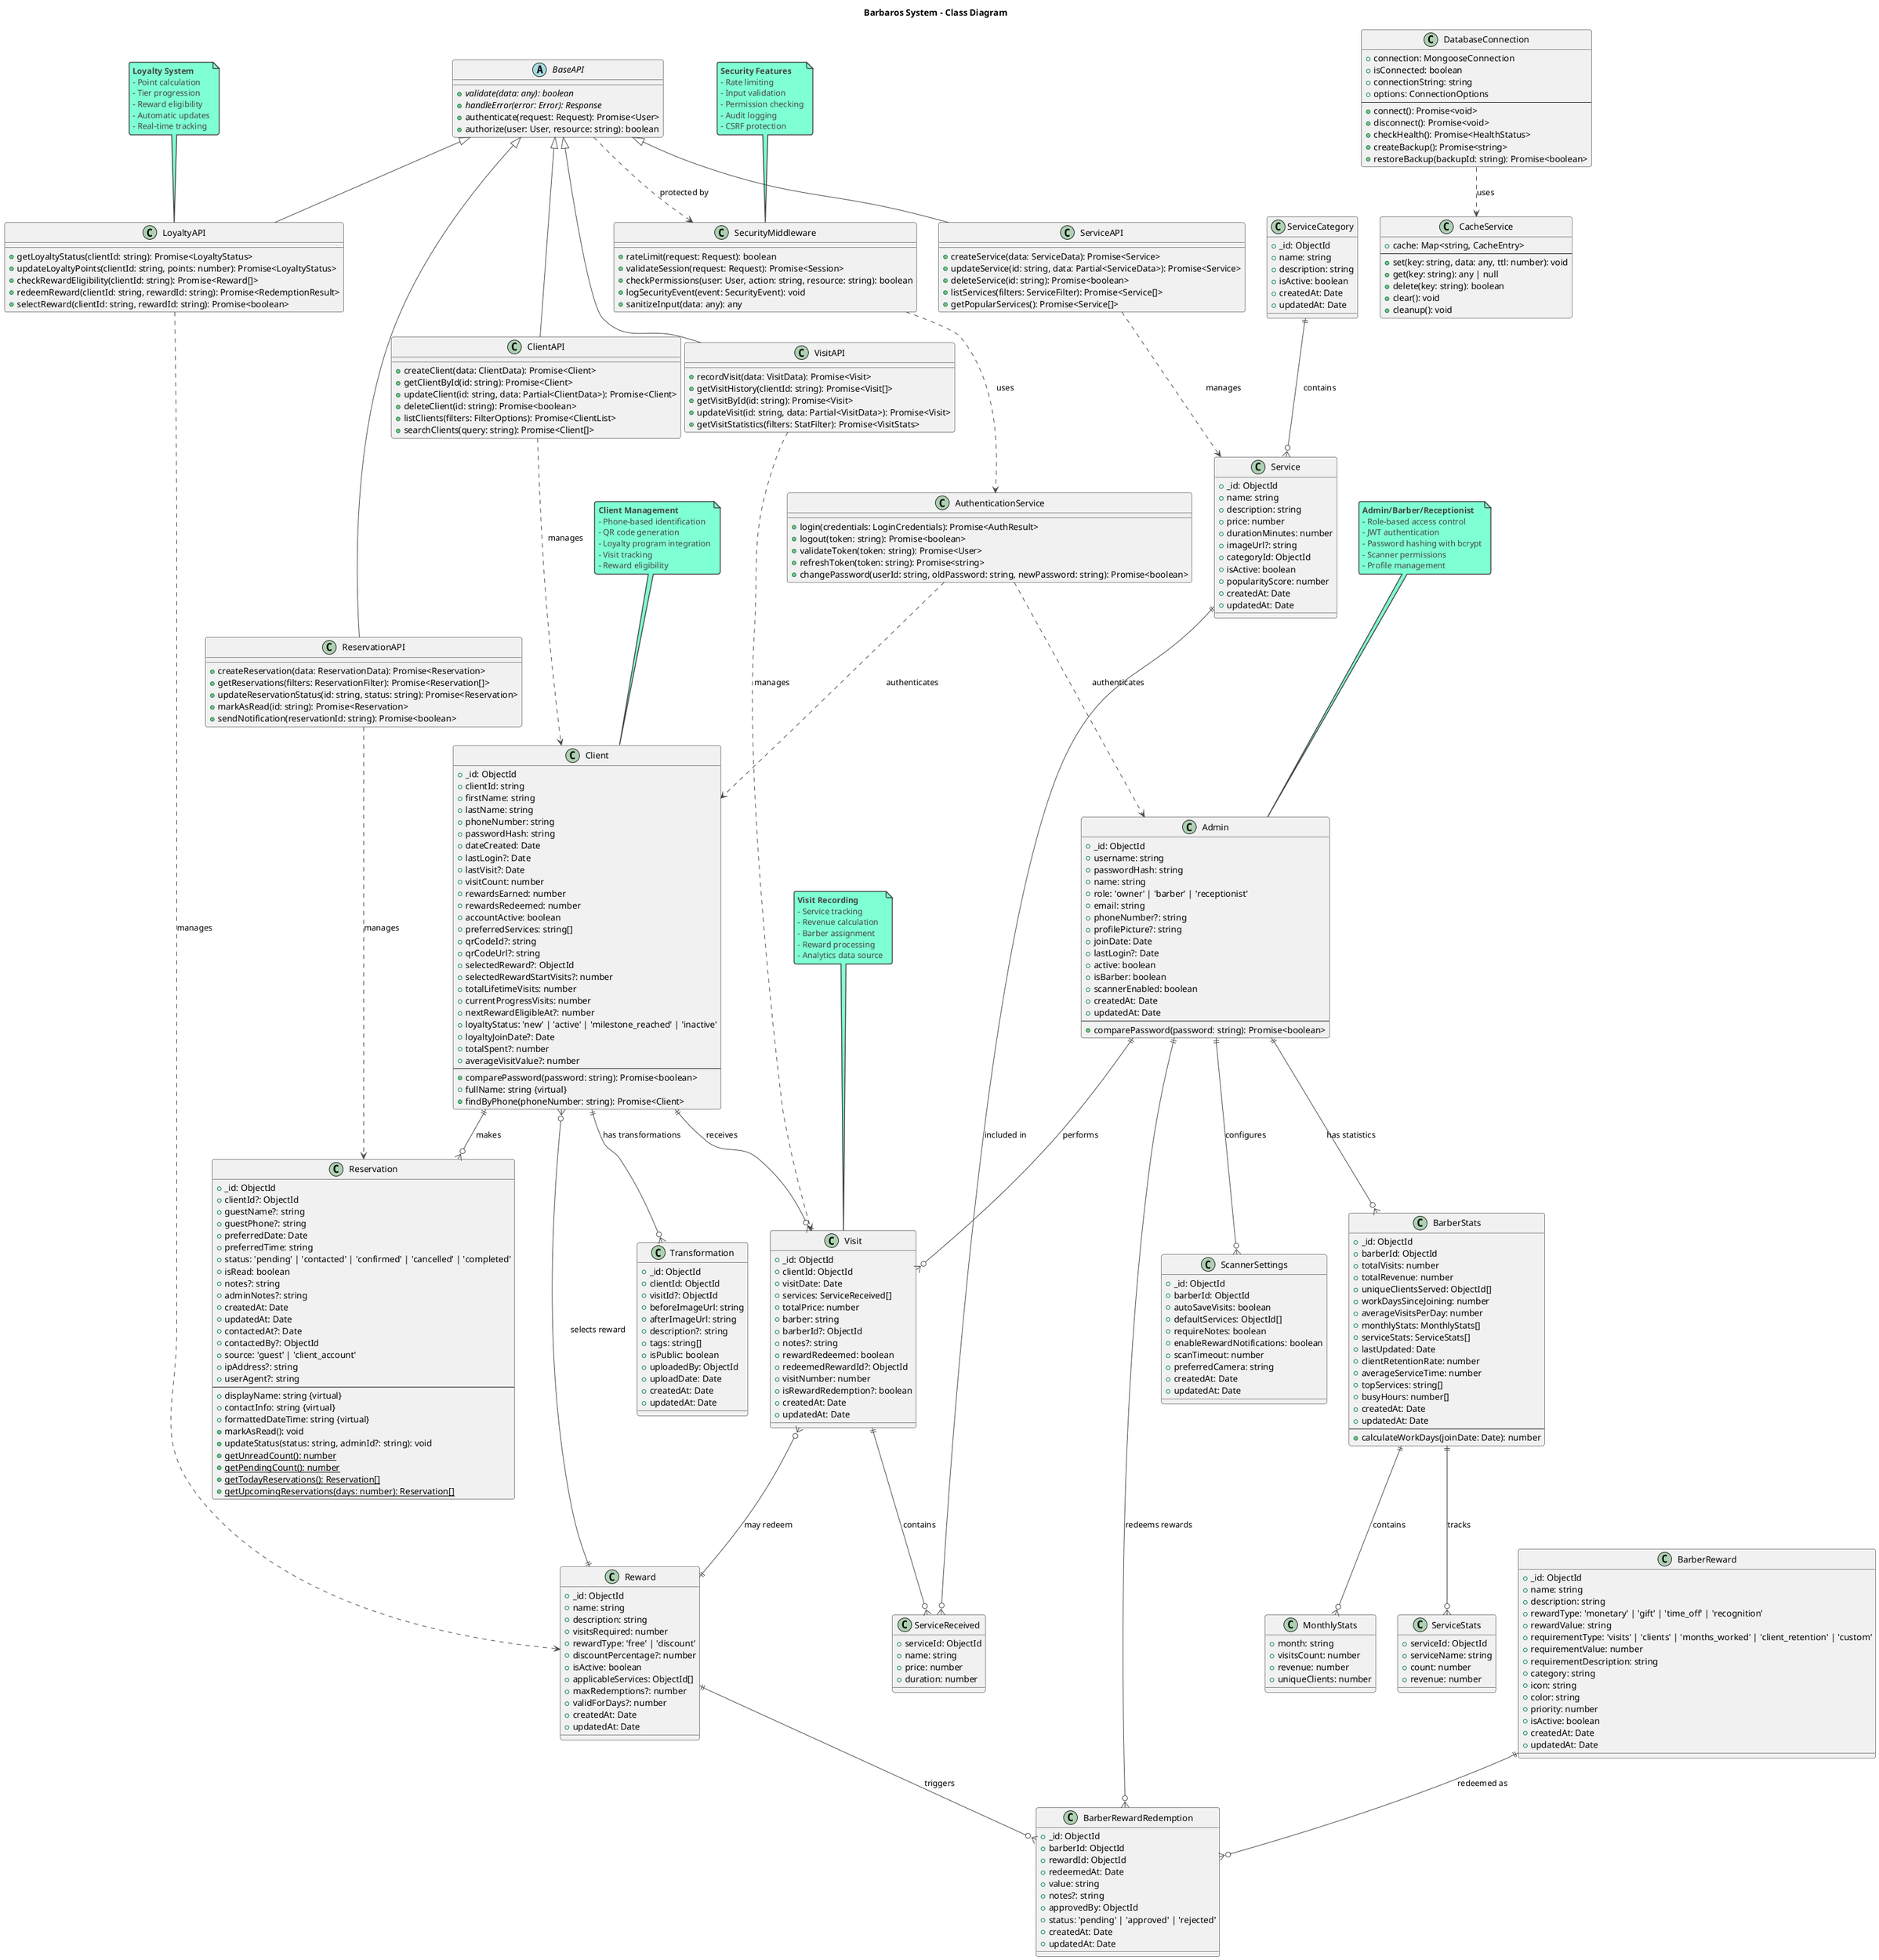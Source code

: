 @startuml Class Diagram

!theme vibrant
title **Barbaros System - Class Diagram**

' Core User Classes
class Admin {
  +_id: ObjectId
  +username: string
  +passwordHash: string
  +name: string
  +role: 'owner' | 'barber' | 'receptionist'
  +email: string
  +phoneNumber?: string
  +profilePicture?: string
  +joinDate: Date
  +lastLogin?: Date
  +active: boolean
  +isBarber: boolean
  +scannerEnabled: boolean
  +createdAt: Date
  +updatedAt: Date
  --
  +comparePassword(password: string): Promise<boolean>
}

class Client {
  +_id: ObjectId
  +clientId: string
  +firstName: string
  +lastName: string
  +phoneNumber: string
  +passwordHash: string
  +dateCreated: Date
  +lastLogin?: Date
  +lastVisit?: Date
  +visitCount: number
  +rewardsEarned: number
  +rewardsRedeemed: number
  +accountActive: boolean
  +preferredServices: string[]
  +qrCodeId?: string
  +qrCodeUrl?: string
  +selectedReward?: ObjectId
  +selectedRewardStartVisits?: number
  +totalLifetimeVisits: number
  +currentProgressVisits: number
  +nextRewardEligibleAt?: number
  +loyaltyStatus: 'new' | 'active' | 'milestone_reached' | 'inactive'
  +loyaltyJoinDate?: Date
  +totalSpent?: number
  +averageVisitValue?: number
  --
  +comparePassword(password: string): Promise<boolean>
  +fullName: string {virtual}
  +findByPhone(phoneNumber: string): Promise<Client>
}

' Service Management Classes
class ServiceCategory {
  +_id: ObjectId
  +name: string
  +description: string
  +isActive: boolean
  +createdAt: Date
  +updatedAt: Date
}

class Service {
  +_id: ObjectId
  +name: string
  +description: string
  +price: number
  +durationMinutes: number
  +imageUrl?: string
  +categoryId: ObjectId
  +isActive: boolean
  +popularityScore: number
  +createdAt: Date
  +updatedAt: Date
}

' Visit and Transaction Classes
class Visit {
  +_id: ObjectId
  +clientId: ObjectId
  +visitDate: Date
  +services: ServiceReceived[]
  +totalPrice: number
  +barber: string
  +barberId?: ObjectId
  +notes?: string
  +rewardRedeemed: boolean
  +redeemedRewardId?: ObjectId
  +visitNumber: number
  +isRewardRedemption?: boolean
  +createdAt: Date
  +updatedAt: Date
}

class ServiceReceived {
  +serviceId: ObjectId
  +name: string
  +price: number
  +duration: number
}

' Reservation System Classes
class Reservation {
  +_id: ObjectId
  +clientId?: ObjectId
  +guestName?: string
  +guestPhone?: string
  +preferredDate: Date
  +preferredTime: string
  +status: 'pending' | 'contacted' | 'confirmed' | 'cancelled' | 'completed'
  +isRead: boolean
  +notes?: string
  +adminNotes?: string
  +createdAt: Date
  +updatedAt: Date
  +contactedAt?: Date
  +contactedBy?: ObjectId
  +source: 'guest' | 'client_account'
  +ipAddress?: string
  +userAgent?: string
  --
  +displayName: string {virtual}
  +contactInfo: string {virtual}
  +formattedDateTime: string {virtual}
  +markAsRead(): void
  +updateStatus(status: string, adminId?: string): void
  +getUnreadCount(): number {static}
  +getPendingCount(): number {static}
  +getTodayReservations(): Reservation[] {static}
  +getUpcomingReservations(days: number): Reservation[] {static}
}

' Reward System Classes
class Reward {
  +_id: ObjectId
  +name: string
  +description: string
  +visitsRequired: number
  +rewardType: 'free' | 'discount'
  +discountPercentage?: number
  +isActive: boolean
  +applicableServices: ObjectId[]
  +maxRedemptions?: number
  +validForDays?: number
  +createdAt: Date
  +updatedAt: Date
}

class BarberReward {
  +_id: ObjectId
  +name: string
  +description: string
  +rewardType: 'monetary' | 'gift' | 'time_off' | 'recognition'
  +rewardValue: string
  +requirementType: 'visits' | 'clients' | 'months_worked' | 'client_retention' | 'custom'
  +requirementValue: number
  +requirementDescription: string
  +category: string
  +icon: string
  +color: string
  +priority: number
  +isActive: boolean
  +createdAt: Date
  +updatedAt: Date
}

class BarberRewardRedemption {
  +_id: ObjectId
  +barberId: ObjectId
  +rewardId: ObjectId
  +redeemedAt: Date
  +value: string
  +notes?: string
  +approvedBy: ObjectId
  +status: 'pending' | 'approved' | 'rejected'
  +createdAt: Date
  +updatedAt: Date
}

' Statistics and Analytics Classes
class BarberStats {
  +_id: ObjectId
  +barberId: ObjectId
  +totalVisits: number
  +totalRevenue: number
  +uniqueClientsServed: ObjectId[]
  +workDaysSinceJoining: number
  +averageVisitsPerDay: number
  +monthlyStats: MonthlyStats[]
  +serviceStats: ServiceStats[]
  +lastUpdated: Date
  +clientRetentionRate: number
  +averageServiceTime: number
  +topServices: string[]
  +busyHours: number[]
  +createdAt: Date
  +updatedAt: Date
  --
  +calculateWorkDays(joinDate: Date): number
}

class MonthlyStats {
  +month: string
  +visitsCount: number
  +revenue: number
  +uniqueClients: number
}

class ServiceStats {
  +serviceId: ObjectId
  +serviceName: string
  +count: number
  +revenue: number
}

' System Configuration Classes
class ScannerSettings {
  +_id: ObjectId
  +barberId: ObjectId
  +autoSaveVisits: boolean
  +defaultServices: ObjectId[]
  +requireNotes: boolean
  +enableRewardNotifications: boolean
  +scanTimeout: number
  +preferredCamera: string
  +createdAt: Date
  +updatedAt: Date
}

class Transformation {
  +_id: ObjectId
  +clientId: ObjectId
  +visitId?: ObjectId
  +beforeImageUrl: string
  +afterImageUrl: string
  +description?: string
  +tags: string[]
  +isPublic: boolean
  +uploadedBy: ObjectId
  +uploadDate: Date
  +createdAt: Date
  +updatedAt: Date
}

' API and Service Classes
abstract class BaseAPI {
  +{abstract} validate(data: any): boolean
  +{abstract} handleError(error: Error): Response
  +authenticate(request: Request): Promise<User>
  +authorize(user: User, resource: string): boolean
}

class ClientAPI extends BaseAPI {
  +createClient(data: ClientData): Promise<Client>
  +getClientById(id: string): Promise<Client>
  +updateClient(id: string, data: Partial<ClientData>): Promise<Client>
  +deleteClient(id: string): Promise<boolean>
  +listClients(filters: FilterOptions): Promise<ClientList>
  +searchClients(query: string): Promise<Client[]>
}

class VisitAPI extends BaseAPI {
  +recordVisit(data: VisitData): Promise<Visit>
  +getVisitHistory(clientId: string): Promise<Visit[]>
  +getVisitById(id: string): Promise<Visit>
  +updateVisit(id: string, data: Partial<VisitData>): Promise<Visit>
  +getVisitStatistics(filters: StatFilter): Promise<VisitStats>
}

class ReservationAPI extends BaseAPI {
  +createReservation(data: ReservationData): Promise<Reservation>
  +getReservations(filters: ReservationFilter): Promise<Reservation[]>
  +updateReservationStatus(id: string, status: string): Promise<Reservation>
  +markAsRead(id: string): Promise<Reservation>
  +sendNotification(reservationId: string): Promise<boolean>
}

class ServiceAPI extends BaseAPI {
  +createService(data: ServiceData): Promise<Service>
  +updateService(id: string, data: Partial<ServiceData>): Promise<Service>
  +deleteService(id: string): Promise<boolean>
  +listServices(filters: ServiceFilter): Promise<Service[]>
  +getPopularServices(): Promise<Service[]>
}

class LoyaltyAPI extends BaseAPI {
  +getLoyaltyStatus(clientId: string): Promise<LoyaltyStatus>
  +updateLoyaltyPoints(clientId: string, points: number): Promise<LoyaltyStatus>
  +checkRewardEligibility(clientId: string): Promise<Reward[]>
  +redeemReward(clientId: string, rewardId: string): Promise<RedemptionResult>
  +selectReward(clientId: string, rewardId: string): Promise<boolean>
}

' Authentication and Security Classes
class AuthenticationService {
  +login(credentials: LoginCredentials): Promise<AuthResult>
  +logout(token: string): Promise<boolean>
  +validateToken(token: string): Promise<User>
  +refreshToken(token: string): Promise<string>
  +changePassword(userId: string, oldPassword: string, newPassword: string): Promise<boolean>
}

class SecurityMiddleware {
  +rateLimit(request: Request): boolean
  +validateSession(request: Request): Promise<Session>
  +checkPermissions(user: User, action: string, resource: string): boolean
  +logSecurityEvent(event: SecurityEvent): void
  +sanitizeInput(data: any): any
}

' Database Connection Classes
class DatabaseConnection {
  +connection: MongooseConnection
  +isConnected: boolean
  +connectionString: string
  +options: ConnectionOptions
  --
  +connect(): Promise<void>
  +disconnect(): Promise<void>
  +checkHealth(): Promise<HealthStatus>
  +createBackup(): Promise<string>
  +restoreBackup(backupId: string): Promise<boolean>
}

class CacheService {
  +cache: Map<string, CacheEntry>
  --
  +set(key: string, data: any, ttl: number): void
  +get(key: string): any | null
  +delete(key: string): boolean
  +clear(): void
  +cleanup(): void
}

' Relationships
Admin ||--o{ Visit : "performs"
Admin ||--o{ BarberStats : "has statistics"
Admin ||--o{ BarberRewardRedemption : "redeems rewards"
Admin ||--o{ ScannerSettings : "configures"

Client ||--o{ Visit : "receives"
Client ||--o{ Reservation : "makes"
Client ||--o{ Transformation : "has transformations"
Client }o--|| Reward : "selects reward"

ServiceCategory ||--o{ Service : "contains"
Service ||--o{ ServiceReceived : "included in"
Visit ||--o{ ServiceReceived : "contains"
Visit }o--|| Reward : "may redeem"

Reward ||--o{ BarberRewardRedemption : "triggers"
BarberReward ||--o{ BarberRewardRedemption : "redeemed as"

BarberStats ||--o{ MonthlyStats : "contains"
BarberStats ||--o{ ServiceStats : "tracks"

' API Relationships
ClientAPI ..> Client : "manages"
VisitAPI ..> Visit : "manages"
ReservationAPI ..> Reservation : "manages"
ServiceAPI ..> Service : "manages"
LoyaltyAPI ..> Reward : "manages"

AuthenticationService ..> Admin : "authenticates"
AuthenticationService ..> Client : "authenticates"

SecurityMiddleware ..> AuthenticationService : "uses"
BaseAPI ..> SecurityMiddleware : "protected by"

DatabaseConnection ..> CacheService : "uses"

note top of Admin
  **Admin/Barber/Receptionist**
  - Role-based access control
  - JWT authentication
  - Password hashing with bcrypt
  - Scanner permissions
  - Profile management
end note

note top of Client
  **Client Management**
  - Phone-based identification
  - QR code generation
  - Loyalty program integration
  - Visit tracking
  - Reward eligibility
end note

note top of Visit
  **Visit Recording**
  - Service tracking
  - Revenue calculation
  - Barber assignment
  - Reward processing
  - Analytics data source
end note

note top of LoyaltyAPI
  **Loyalty System**
  - Point calculation
  - Tier progression
  - Reward eligibility
  - Automatic updates
  - Real-time tracking
end note

note top of SecurityMiddleware
  **Security Features**
  - Rate limiting
  - Input validation
  - Permission checking
  - Audit logging
  - CSRF protection
end note

@enduml


